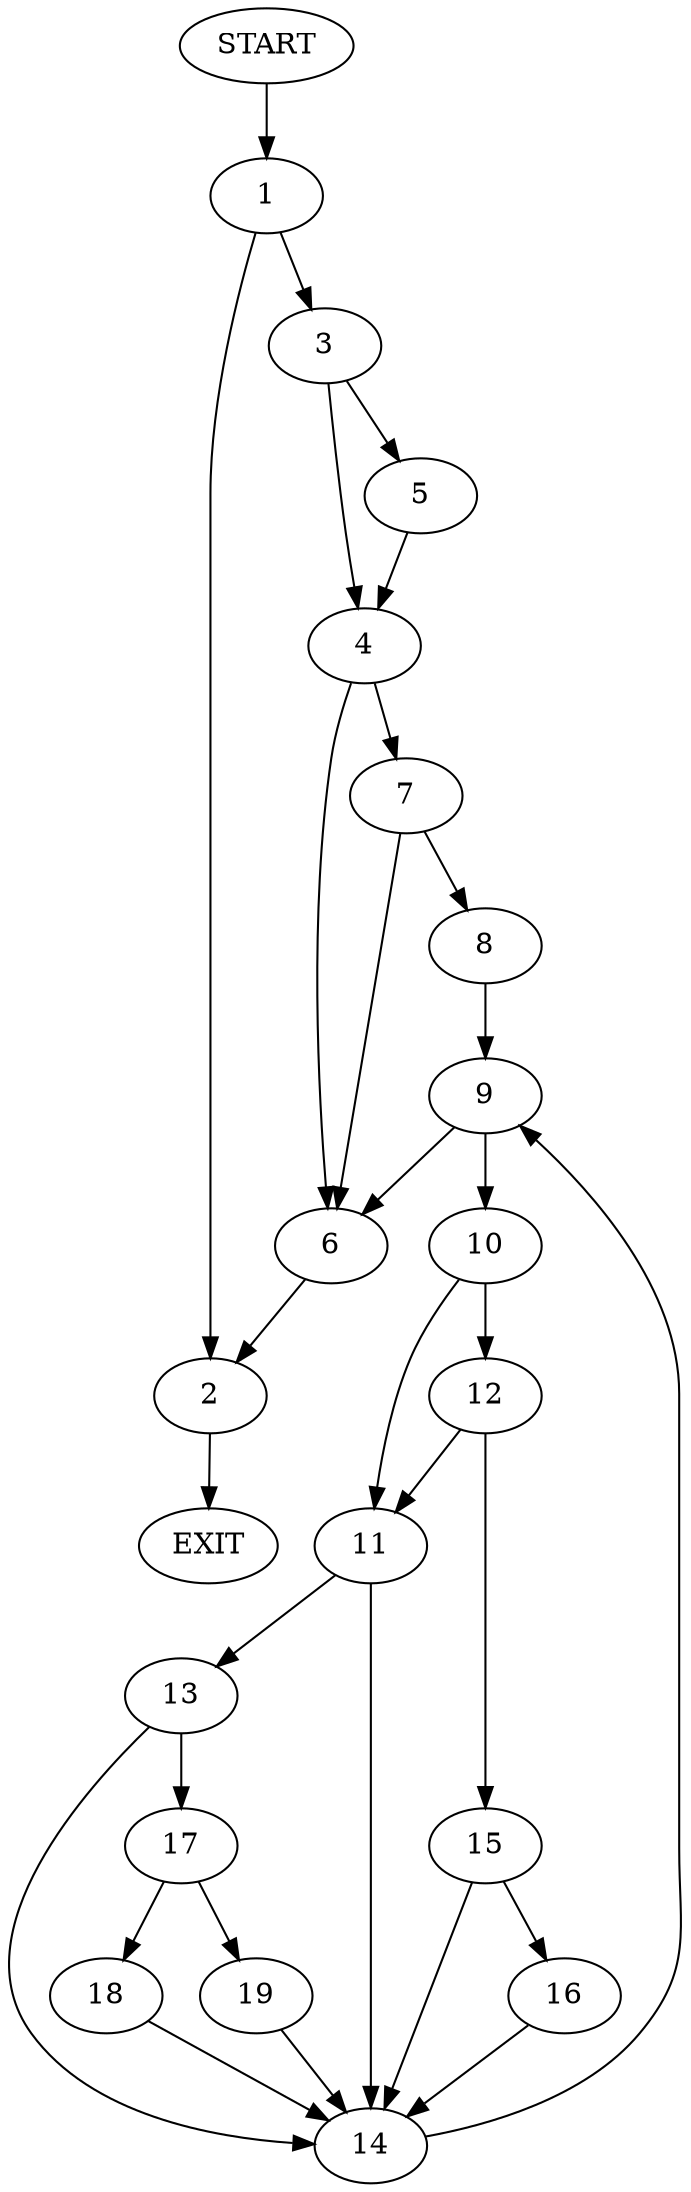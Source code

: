 digraph {
0 [label="START"]
20 [label="EXIT"]
0 -> 1
1 -> 2
1 -> 3
2 -> 20
3 -> 4
3 -> 5
4 -> 6
4 -> 7
5 -> 4
6 -> 2
7 -> 8
7 -> 6
8 -> 9
9 -> 6
9 -> 10
10 -> 11
10 -> 12
11 -> 13
11 -> 14
12 -> 11
12 -> 15
15 -> 14
15 -> 16
16 -> 14
14 -> 9
13 -> 14
13 -> 17
17 -> 18
17 -> 19
18 -> 14
19 -> 14
}
